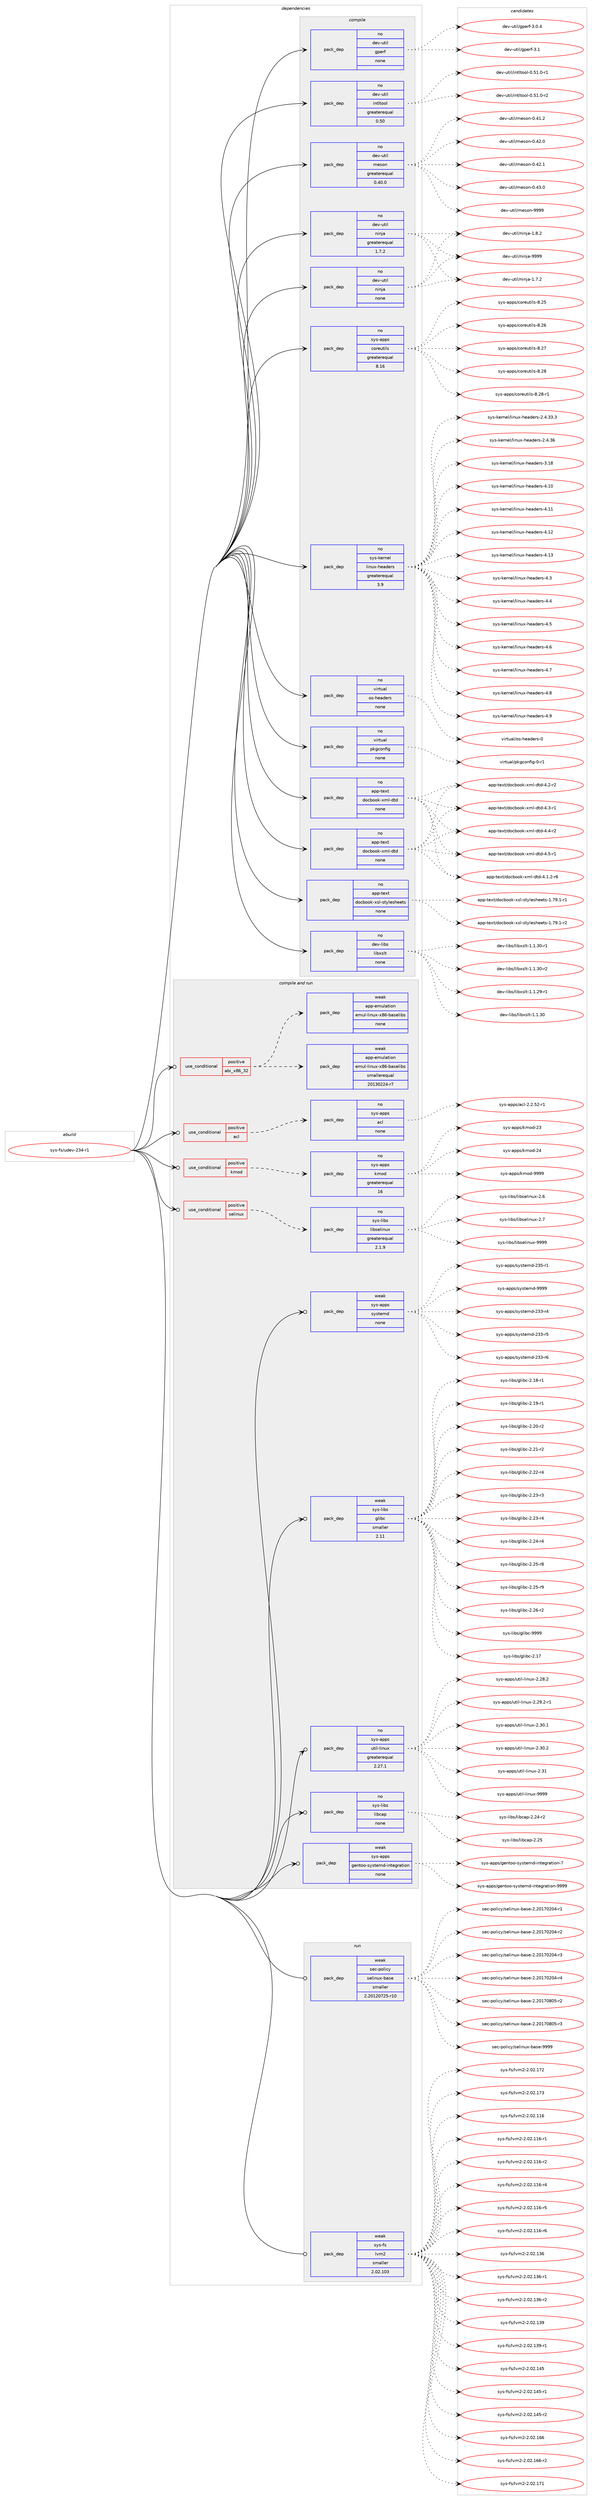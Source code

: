 digraph prolog {

# *************
# Graph options
# *************

newrank=true;
concentrate=true;
compound=true;
graph [rankdir=LR,fontname=Helvetica,fontsize=10,ranksep=1.5];#, ranksep=2.5, nodesep=0.2];
edge  [arrowhead=vee];
node  [fontname=Helvetica,fontsize=10];

# **********
# The ebuild
# **********

subgraph cluster_leftcol {
color=gray;
rank=same;
label=<<i>ebuild</i>>;
id [label="sys-fs/udev-234-r1", color=red, width=4, href="../sys-fs/udev-234-r1.svg"];
}

# ****************
# The dependencies
# ****************

subgraph cluster_midcol {
color=gray;
label=<<i>dependencies</i>>;
subgraph cluster_compile {
fillcolor="#eeeeee";
style=filled;
label=<<i>compile</i>>;
subgraph pack363888 {
dependency489694 [label=<<TABLE BORDER="0" CELLBORDER="1" CELLSPACING="0" CELLPADDING="4" WIDTH="220"><TR><TD ROWSPAN="6" CELLPADDING="30">pack_dep</TD></TR><TR><TD WIDTH="110">no</TD></TR><TR><TD>app-text</TD></TR><TR><TD>docbook-xml-dtd</TD></TR><TR><TD>none</TD></TR><TR><TD></TD></TR></TABLE>>, shape=none, color=blue];
}
id:e -> dependency489694:w [weight=20,style="solid",arrowhead="vee"];
subgraph pack363889 {
dependency489695 [label=<<TABLE BORDER="0" CELLBORDER="1" CELLSPACING="0" CELLPADDING="4" WIDTH="220"><TR><TD ROWSPAN="6" CELLPADDING="30">pack_dep</TD></TR><TR><TD WIDTH="110">no</TD></TR><TR><TD>app-text</TD></TR><TR><TD>docbook-xml-dtd</TD></TR><TR><TD>none</TD></TR><TR><TD></TD></TR></TABLE>>, shape=none, color=blue];
}
id:e -> dependency489695:w [weight=20,style="solid",arrowhead="vee"];
subgraph pack363890 {
dependency489696 [label=<<TABLE BORDER="0" CELLBORDER="1" CELLSPACING="0" CELLPADDING="4" WIDTH="220"><TR><TD ROWSPAN="6" CELLPADDING="30">pack_dep</TD></TR><TR><TD WIDTH="110">no</TD></TR><TR><TD>app-text</TD></TR><TR><TD>docbook-xsl-stylesheets</TD></TR><TR><TD>none</TD></TR><TR><TD></TD></TR></TABLE>>, shape=none, color=blue];
}
id:e -> dependency489696:w [weight=20,style="solid",arrowhead="vee"];
subgraph pack363891 {
dependency489697 [label=<<TABLE BORDER="0" CELLBORDER="1" CELLSPACING="0" CELLPADDING="4" WIDTH="220"><TR><TD ROWSPAN="6" CELLPADDING="30">pack_dep</TD></TR><TR><TD WIDTH="110">no</TD></TR><TR><TD>dev-libs</TD></TR><TR><TD>libxslt</TD></TR><TR><TD>none</TD></TR><TR><TD></TD></TR></TABLE>>, shape=none, color=blue];
}
id:e -> dependency489697:w [weight=20,style="solid",arrowhead="vee"];
subgraph pack363892 {
dependency489698 [label=<<TABLE BORDER="0" CELLBORDER="1" CELLSPACING="0" CELLPADDING="4" WIDTH="220"><TR><TD ROWSPAN="6" CELLPADDING="30">pack_dep</TD></TR><TR><TD WIDTH="110">no</TD></TR><TR><TD>dev-util</TD></TR><TR><TD>gperf</TD></TR><TR><TD>none</TD></TR><TR><TD></TD></TR></TABLE>>, shape=none, color=blue];
}
id:e -> dependency489698:w [weight=20,style="solid",arrowhead="vee"];
subgraph pack363893 {
dependency489699 [label=<<TABLE BORDER="0" CELLBORDER="1" CELLSPACING="0" CELLPADDING="4" WIDTH="220"><TR><TD ROWSPAN="6" CELLPADDING="30">pack_dep</TD></TR><TR><TD WIDTH="110">no</TD></TR><TR><TD>dev-util</TD></TR><TR><TD>intltool</TD></TR><TR><TD>greaterequal</TD></TR><TR><TD>0.50</TD></TR></TABLE>>, shape=none, color=blue];
}
id:e -> dependency489699:w [weight=20,style="solid",arrowhead="vee"];
subgraph pack363894 {
dependency489700 [label=<<TABLE BORDER="0" CELLBORDER="1" CELLSPACING="0" CELLPADDING="4" WIDTH="220"><TR><TD ROWSPAN="6" CELLPADDING="30">pack_dep</TD></TR><TR><TD WIDTH="110">no</TD></TR><TR><TD>dev-util</TD></TR><TR><TD>meson</TD></TR><TR><TD>greaterequal</TD></TR><TR><TD>0.40.0</TD></TR></TABLE>>, shape=none, color=blue];
}
id:e -> dependency489700:w [weight=20,style="solid",arrowhead="vee"];
subgraph pack363895 {
dependency489701 [label=<<TABLE BORDER="0" CELLBORDER="1" CELLSPACING="0" CELLPADDING="4" WIDTH="220"><TR><TD ROWSPAN="6" CELLPADDING="30">pack_dep</TD></TR><TR><TD WIDTH="110">no</TD></TR><TR><TD>dev-util</TD></TR><TR><TD>ninja</TD></TR><TR><TD>greaterequal</TD></TR><TR><TD>1.7.2</TD></TR></TABLE>>, shape=none, color=blue];
}
id:e -> dependency489701:w [weight=20,style="solid",arrowhead="vee"];
subgraph pack363896 {
dependency489702 [label=<<TABLE BORDER="0" CELLBORDER="1" CELLSPACING="0" CELLPADDING="4" WIDTH="220"><TR><TD ROWSPAN="6" CELLPADDING="30">pack_dep</TD></TR><TR><TD WIDTH="110">no</TD></TR><TR><TD>dev-util</TD></TR><TR><TD>ninja</TD></TR><TR><TD>none</TD></TR><TR><TD></TD></TR></TABLE>>, shape=none, color=blue];
}
id:e -> dependency489702:w [weight=20,style="solid",arrowhead="vee"];
subgraph pack363897 {
dependency489703 [label=<<TABLE BORDER="0" CELLBORDER="1" CELLSPACING="0" CELLPADDING="4" WIDTH="220"><TR><TD ROWSPAN="6" CELLPADDING="30">pack_dep</TD></TR><TR><TD WIDTH="110">no</TD></TR><TR><TD>sys-apps</TD></TR><TR><TD>coreutils</TD></TR><TR><TD>greaterequal</TD></TR><TR><TD>8.16</TD></TR></TABLE>>, shape=none, color=blue];
}
id:e -> dependency489703:w [weight=20,style="solid",arrowhead="vee"];
subgraph pack363898 {
dependency489704 [label=<<TABLE BORDER="0" CELLBORDER="1" CELLSPACING="0" CELLPADDING="4" WIDTH="220"><TR><TD ROWSPAN="6" CELLPADDING="30">pack_dep</TD></TR><TR><TD WIDTH="110">no</TD></TR><TR><TD>sys-kernel</TD></TR><TR><TD>linux-headers</TD></TR><TR><TD>greaterequal</TD></TR><TR><TD>3.9</TD></TR></TABLE>>, shape=none, color=blue];
}
id:e -> dependency489704:w [weight=20,style="solid",arrowhead="vee"];
subgraph pack363899 {
dependency489705 [label=<<TABLE BORDER="0" CELLBORDER="1" CELLSPACING="0" CELLPADDING="4" WIDTH="220"><TR><TD ROWSPAN="6" CELLPADDING="30">pack_dep</TD></TR><TR><TD WIDTH="110">no</TD></TR><TR><TD>virtual</TD></TR><TR><TD>os-headers</TD></TR><TR><TD>none</TD></TR><TR><TD></TD></TR></TABLE>>, shape=none, color=blue];
}
id:e -> dependency489705:w [weight=20,style="solid",arrowhead="vee"];
subgraph pack363900 {
dependency489706 [label=<<TABLE BORDER="0" CELLBORDER="1" CELLSPACING="0" CELLPADDING="4" WIDTH="220"><TR><TD ROWSPAN="6" CELLPADDING="30">pack_dep</TD></TR><TR><TD WIDTH="110">no</TD></TR><TR><TD>virtual</TD></TR><TR><TD>pkgconfig</TD></TR><TR><TD>none</TD></TR><TR><TD></TD></TR></TABLE>>, shape=none, color=blue];
}
id:e -> dependency489706:w [weight=20,style="solid",arrowhead="vee"];
}
subgraph cluster_compileandrun {
fillcolor="#eeeeee";
style=filled;
label=<<i>compile and run</i>>;
subgraph cond117227 {
dependency489707 [label=<<TABLE BORDER="0" CELLBORDER="1" CELLSPACING="0" CELLPADDING="4"><TR><TD ROWSPAN="3" CELLPADDING="10">use_conditional</TD></TR><TR><TD>positive</TD></TR><TR><TD>abi_x86_32</TD></TR></TABLE>>, shape=none, color=red];
subgraph pack363901 {
dependency489708 [label=<<TABLE BORDER="0" CELLBORDER="1" CELLSPACING="0" CELLPADDING="4" WIDTH="220"><TR><TD ROWSPAN="6" CELLPADDING="30">pack_dep</TD></TR><TR><TD WIDTH="110">weak</TD></TR><TR><TD>app-emulation</TD></TR><TR><TD>emul-linux-x86-baselibs</TD></TR><TR><TD>smallerequal</TD></TR><TR><TD>20130224-r7</TD></TR></TABLE>>, shape=none, color=blue];
}
dependency489707:e -> dependency489708:w [weight=20,style="dashed",arrowhead="vee"];
subgraph pack363902 {
dependency489709 [label=<<TABLE BORDER="0" CELLBORDER="1" CELLSPACING="0" CELLPADDING="4" WIDTH="220"><TR><TD ROWSPAN="6" CELLPADDING="30">pack_dep</TD></TR><TR><TD WIDTH="110">weak</TD></TR><TR><TD>app-emulation</TD></TR><TR><TD>emul-linux-x86-baselibs</TD></TR><TR><TD>none</TD></TR><TR><TD></TD></TR></TABLE>>, shape=none, color=blue];
}
dependency489707:e -> dependency489709:w [weight=20,style="dashed",arrowhead="vee"];
}
id:e -> dependency489707:w [weight=20,style="solid",arrowhead="odotvee"];
subgraph cond117228 {
dependency489710 [label=<<TABLE BORDER="0" CELLBORDER="1" CELLSPACING="0" CELLPADDING="4"><TR><TD ROWSPAN="3" CELLPADDING="10">use_conditional</TD></TR><TR><TD>positive</TD></TR><TR><TD>acl</TD></TR></TABLE>>, shape=none, color=red];
subgraph pack363903 {
dependency489711 [label=<<TABLE BORDER="0" CELLBORDER="1" CELLSPACING="0" CELLPADDING="4" WIDTH="220"><TR><TD ROWSPAN="6" CELLPADDING="30">pack_dep</TD></TR><TR><TD WIDTH="110">no</TD></TR><TR><TD>sys-apps</TD></TR><TR><TD>acl</TD></TR><TR><TD>none</TD></TR><TR><TD></TD></TR></TABLE>>, shape=none, color=blue];
}
dependency489710:e -> dependency489711:w [weight=20,style="dashed",arrowhead="vee"];
}
id:e -> dependency489710:w [weight=20,style="solid",arrowhead="odotvee"];
subgraph cond117229 {
dependency489712 [label=<<TABLE BORDER="0" CELLBORDER="1" CELLSPACING="0" CELLPADDING="4"><TR><TD ROWSPAN="3" CELLPADDING="10">use_conditional</TD></TR><TR><TD>positive</TD></TR><TR><TD>kmod</TD></TR></TABLE>>, shape=none, color=red];
subgraph pack363904 {
dependency489713 [label=<<TABLE BORDER="0" CELLBORDER="1" CELLSPACING="0" CELLPADDING="4" WIDTH="220"><TR><TD ROWSPAN="6" CELLPADDING="30">pack_dep</TD></TR><TR><TD WIDTH="110">no</TD></TR><TR><TD>sys-apps</TD></TR><TR><TD>kmod</TD></TR><TR><TD>greaterequal</TD></TR><TR><TD>16</TD></TR></TABLE>>, shape=none, color=blue];
}
dependency489712:e -> dependency489713:w [weight=20,style="dashed",arrowhead="vee"];
}
id:e -> dependency489712:w [weight=20,style="solid",arrowhead="odotvee"];
subgraph cond117230 {
dependency489714 [label=<<TABLE BORDER="0" CELLBORDER="1" CELLSPACING="0" CELLPADDING="4"><TR><TD ROWSPAN="3" CELLPADDING="10">use_conditional</TD></TR><TR><TD>positive</TD></TR><TR><TD>selinux</TD></TR></TABLE>>, shape=none, color=red];
subgraph pack363905 {
dependency489715 [label=<<TABLE BORDER="0" CELLBORDER="1" CELLSPACING="0" CELLPADDING="4" WIDTH="220"><TR><TD ROWSPAN="6" CELLPADDING="30">pack_dep</TD></TR><TR><TD WIDTH="110">no</TD></TR><TR><TD>sys-libs</TD></TR><TR><TD>libselinux</TD></TR><TR><TD>greaterequal</TD></TR><TR><TD>2.1.9</TD></TR></TABLE>>, shape=none, color=blue];
}
dependency489714:e -> dependency489715:w [weight=20,style="dashed",arrowhead="vee"];
}
id:e -> dependency489714:w [weight=20,style="solid",arrowhead="odotvee"];
subgraph pack363906 {
dependency489716 [label=<<TABLE BORDER="0" CELLBORDER="1" CELLSPACING="0" CELLPADDING="4" WIDTH="220"><TR><TD ROWSPAN="6" CELLPADDING="30">pack_dep</TD></TR><TR><TD WIDTH="110">no</TD></TR><TR><TD>sys-apps</TD></TR><TR><TD>util-linux</TD></TR><TR><TD>greaterequal</TD></TR><TR><TD>2.27.1</TD></TR></TABLE>>, shape=none, color=blue];
}
id:e -> dependency489716:w [weight=20,style="solid",arrowhead="odotvee"];
subgraph pack363907 {
dependency489717 [label=<<TABLE BORDER="0" CELLBORDER="1" CELLSPACING="0" CELLPADDING="4" WIDTH="220"><TR><TD ROWSPAN="6" CELLPADDING="30">pack_dep</TD></TR><TR><TD WIDTH="110">no</TD></TR><TR><TD>sys-libs</TD></TR><TR><TD>libcap</TD></TR><TR><TD>none</TD></TR><TR><TD></TD></TR></TABLE>>, shape=none, color=blue];
}
id:e -> dependency489717:w [weight=20,style="solid",arrowhead="odotvee"];
subgraph pack363908 {
dependency489718 [label=<<TABLE BORDER="0" CELLBORDER="1" CELLSPACING="0" CELLPADDING="4" WIDTH="220"><TR><TD ROWSPAN="6" CELLPADDING="30">pack_dep</TD></TR><TR><TD WIDTH="110">weak</TD></TR><TR><TD>sys-apps</TD></TR><TR><TD>gentoo-systemd-integration</TD></TR><TR><TD>none</TD></TR><TR><TD></TD></TR></TABLE>>, shape=none, color=blue];
}
id:e -> dependency489718:w [weight=20,style="solid",arrowhead="odotvee"];
subgraph pack363909 {
dependency489719 [label=<<TABLE BORDER="0" CELLBORDER="1" CELLSPACING="0" CELLPADDING="4" WIDTH="220"><TR><TD ROWSPAN="6" CELLPADDING="30">pack_dep</TD></TR><TR><TD WIDTH="110">weak</TD></TR><TR><TD>sys-apps</TD></TR><TR><TD>systemd</TD></TR><TR><TD>none</TD></TR><TR><TD></TD></TR></TABLE>>, shape=none, color=blue];
}
id:e -> dependency489719:w [weight=20,style="solid",arrowhead="odotvee"];
subgraph pack363910 {
dependency489720 [label=<<TABLE BORDER="0" CELLBORDER="1" CELLSPACING="0" CELLPADDING="4" WIDTH="220"><TR><TD ROWSPAN="6" CELLPADDING="30">pack_dep</TD></TR><TR><TD WIDTH="110">weak</TD></TR><TR><TD>sys-libs</TD></TR><TR><TD>glibc</TD></TR><TR><TD>smaller</TD></TR><TR><TD>2.11</TD></TR></TABLE>>, shape=none, color=blue];
}
id:e -> dependency489720:w [weight=20,style="solid",arrowhead="odotvee"];
}
subgraph cluster_run {
fillcolor="#eeeeee";
style=filled;
label=<<i>run</i>>;
subgraph pack363911 {
dependency489721 [label=<<TABLE BORDER="0" CELLBORDER="1" CELLSPACING="0" CELLPADDING="4" WIDTH="220"><TR><TD ROWSPAN="6" CELLPADDING="30">pack_dep</TD></TR><TR><TD WIDTH="110">weak</TD></TR><TR><TD>sec-policy</TD></TR><TR><TD>selinux-base</TD></TR><TR><TD>smaller</TD></TR><TR><TD>2.20120725-r10</TD></TR></TABLE>>, shape=none, color=blue];
}
id:e -> dependency489721:w [weight=20,style="solid",arrowhead="odot"];
subgraph pack363912 {
dependency489722 [label=<<TABLE BORDER="0" CELLBORDER="1" CELLSPACING="0" CELLPADDING="4" WIDTH="220"><TR><TD ROWSPAN="6" CELLPADDING="30">pack_dep</TD></TR><TR><TD WIDTH="110">weak</TD></TR><TR><TD>sys-fs</TD></TR><TR><TD>lvm2</TD></TR><TR><TD>smaller</TD></TR><TR><TD>2.02.103</TD></TR></TABLE>>, shape=none, color=blue];
}
id:e -> dependency489722:w [weight=20,style="solid",arrowhead="odot"];
}
}

# **************
# The candidates
# **************

subgraph cluster_choices {
rank=same;
color=gray;
label=<<i>candidates</i>>;

subgraph choice363888 {
color=black;
nodesep=1;
choice971121124511610112011647100111999811111110745120109108451001161004552464946504511454 [label="app-text/docbook-xml-dtd-4.1.2-r6", color=red, width=4,href="../app-text/docbook-xml-dtd-4.1.2-r6.svg"];
choice97112112451161011201164710011199981111111074512010910845100116100455246504511450 [label="app-text/docbook-xml-dtd-4.2-r2", color=red, width=4,href="../app-text/docbook-xml-dtd-4.2-r2.svg"];
choice97112112451161011201164710011199981111111074512010910845100116100455246514511449 [label="app-text/docbook-xml-dtd-4.3-r1", color=red, width=4,href="../app-text/docbook-xml-dtd-4.3-r1.svg"];
choice97112112451161011201164710011199981111111074512010910845100116100455246524511450 [label="app-text/docbook-xml-dtd-4.4-r2", color=red, width=4,href="../app-text/docbook-xml-dtd-4.4-r2.svg"];
choice97112112451161011201164710011199981111111074512010910845100116100455246534511449 [label="app-text/docbook-xml-dtd-4.5-r1", color=red, width=4,href="../app-text/docbook-xml-dtd-4.5-r1.svg"];
dependency489694:e -> choice971121124511610112011647100111999811111110745120109108451001161004552464946504511454:w [style=dotted,weight="100"];
dependency489694:e -> choice97112112451161011201164710011199981111111074512010910845100116100455246504511450:w [style=dotted,weight="100"];
dependency489694:e -> choice97112112451161011201164710011199981111111074512010910845100116100455246514511449:w [style=dotted,weight="100"];
dependency489694:e -> choice97112112451161011201164710011199981111111074512010910845100116100455246524511450:w [style=dotted,weight="100"];
dependency489694:e -> choice97112112451161011201164710011199981111111074512010910845100116100455246534511449:w [style=dotted,weight="100"];
}
subgraph choice363889 {
color=black;
nodesep=1;
choice971121124511610112011647100111999811111110745120109108451001161004552464946504511454 [label="app-text/docbook-xml-dtd-4.1.2-r6", color=red, width=4,href="../app-text/docbook-xml-dtd-4.1.2-r6.svg"];
choice97112112451161011201164710011199981111111074512010910845100116100455246504511450 [label="app-text/docbook-xml-dtd-4.2-r2", color=red, width=4,href="../app-text/docbook-xml-dtd-4.2-r2.svg"];
choice97112112451161011201164710011199981111111074512010910845100116100455246514511449 [label="app-text/docbook-xml-dtd-4.3-r1", color=red, width=4,href="../app-text/docbook-xml-dtd-4.3-r1.svg"];
choice97112112451161011201164710011199981111111074512010910845100116100455246524511450 [label="app-text/docbook-xml-dtd-4.4-r2", color=red, width=4,href="../app-text/docbook-xml-dtd-4.4-r2.svg"];
choice97112112451161011201164710011199981111111074512010910845100116100455246534511449 [label="app-text/docbook-xml-dtd-4.5-r1", color=red, width=4,href="../app-text/docbook-xml-dtd-4.5-r1.svg"];
dependency489695:e -> choice971121124511610112011647100111999811111110745120109108451001161004552464946504511454:w [style=dotted,weight="100"];
dependency489695:e -> choice97112112451161011201164710011199981111111074512010910845100116100455246504511450:w [style=dotted,weight="100"];
dependency489695:e -> choice97112112451161011201164710011199981111111074512010910845100116100455246514511449:w [style=dotted,weight="100"];
dependency489695:e -> choice97112112451161011201164710011199981111111074512010910845100116100455246524511450:w [style=dotted,weight="100"];
dependency489695:e -> choice97112112451161011201164710011199981111111074512010910845100116100455246534511449:w [style=dotted,weight="100"];
}
subgraph choice363890 {
color=black;
nodesep=1;
choice97112112451161011201164710011199981111111074512011510845115116121108101115104101101116115454946555746494511449 [label="app-text/docbook-xsl-stylesheets-1.79.1-r1", color=red, width=4,href="../app-text/docbook-xsl-stylesheets-1.79.1-r1.svg"];
choice97112112451161011201164710011199981111111074512011510845115116121108101115104101101116115454946555746494511450 [label="app-text/docbook-xsl-stylesheets-1.79.1-r2", color=red, width=4,href="../app-text/docbook-xsl-stylesheets-1.79.1-r2.svg"];
dependency489696:e -> choice97112112451161011201164710011199981111111074512011510845115116121108101115104101101116115454946555746494511449:w [style=dotted,weight="100"];
dependency489696:e -> choice97112112451161011201164710011199981111111074512011510845115116121108101115104101101116115454946555746494511450:w [style=dotted,weight="100"];
}
subgraph choice363891 {
color=black;
nodesep=1;
choice10010111845108105981154710810598120115108116454946494650574511449 [label="dev-libs/libxslt-1.1.29-r1", color=red, width=4,href="../dev-libs/libxslt-1.1.29-r1.svg"];
choice1001011184510810598115471081059812011510811645494649465148 [label="dev-libs/libxslt-1.1.30", color=red, width=4,href="../dev-libs/libxslt-1.1.30.svg"];
choice10010111845108105981154710810598120115108116454946494651484511449 [label="dev-libs/libxslt-1.1.30-r1", color=red, width=4,href="../dev-libs/libxslt-1.1.30-r1.svg"];
choice10010111845108105981154710810598120115108116454946494651484511450 [label="dev-libs/libxslt-1.1.30-r2", color=red, width=4,href="../dev-libs/libxslt-1.1.30-r2.svg"];
dependency489697:e -> choice10010111845108105981154710810598120115108116454946494650574511449:w [style=dotted,weight="100"];
dependency489697:e -> choice1001011184510810598115471081059812011510811645494649465148:w [style=dotted,weight="100"];
dependency489697:e -> choice10010111845108105981154710810598120115108116454946494651484511449:w [style=dotted,weight="100"];
dependency489697:e -> choice10010111845108105981154710810598120115108116454946494651484511450:w [style=dotted,weight="100"];
}
subgraph choice363892 {
color=black;
nodesep=1;
choice1001011184511711610510847103112101114102455146484652 [label="dev-util/gperf-3.0.4", color=red, width=4,href="../dev-util/gperf-3.0.4.svg"];
choice100101118451171161051084710311210111410245514649 [label="dev-util/gperf-3.1", color=red, width=4,href="../dev-util/gperf-3.1.svg"];
dependency489698:e -> choice1001011184511711610510847103112101114102455146484652:w [style=dotted,weight="100"];
dependency489698:e -> choice100101118451171161051084710311210111410245514649:w [style=dotted,weight="100"];
}
subgraph choice363893 {
color=black;
nodesep=1;
choice1001011184511711610510847105110116108116111111108454846534946484511449 [label="dev-util/intltool-0.51.0-r1", color=red, width=4,href="../dev-util/intltool-0.51.0-r1.svg"];
choice1001011184511711610510847105110116108116111111108454846534946484511450 [label="dev-util/intltool-0.51.0-r2", color=red, width=4,href="../dev-util/intltool-0.51.0-r2.svg"];
dependency489699:e -> choice1001011184511711610510847105110116108116111111108454846534946484511449:w [style=dotted,weight="100"];
dependency489699:e -> choice1001011184511711610510847105110116108116111111108454846534946484511450:w [style=dotted,weight="100"];
}
subgraph choice363894 {
color=black;
nodesep=1;
choice100101118451171161051084710910111511111045484652494650 [label="dev-util/meson-0.41.2", color=red, width=4,href="../dev-util/meson-0.41.2.svg"];
choice100101118451171161051084710910111511111045484652504648 [label="dev-util/meson-0.42.0", color=red, width=4,href="../dev-util/meson-0.42.0.svg"];
choice100101118451171161051084710910111511111045484652504649 [label="dev-util/meson-0.42.1", color=red, width=4,href="../dev-util/meson-0.42.1.svg"];
choice100101118451171161051084710910111511111045484652514648 [label="dev-util/meson-0.43.0", color=red, width=4,href="../dev-util/meson-0.43.0.svg"];
choice10010111845117116105108471091011151111104557575757 [label="dev-util/meson-9999", color=red, width=4,href="../dev-util/meson-9999.svg"];
dependency489700:e -> choice100101118451171161051084710910111511111045484652494650:w [style=dotted,weight="100"];
dependency489700:e -> choice100101118451171161051084710910111511111045484652504648:w [style=dotted,weight="100"];
dependency489700:e -> choice100101118451171161051084710910111511111045484652504649:w [style=dotted,weight="100"];
dependency489700:e -> choice100101118451171161051084710910111511111045484652514648:w [style=dotted,weight="100"];
dependency489700:e -> choice10010111845117116105108471091011151111104557575757:w [style=dotted,weight="100"];
}
subgraph choice363895 {
color=black;
nodesep=1;
choice100101118451171161051084711010511010697454946554650 [label="dev-util/ninja-1.7.2", color=red, width=4,href="../dev-util/ninja-1.7.2.svg"];
choice100101118451171161051084711010511010697454946564650 [label="dev-util/ninja-1.8.2", color=red, width=4,href="../dev-util/ninja-1.8.2.svg"];
choice1001011184511711610510847110105110106974557575757 [label="dev-util/ninja-9999", color=red, width=4,href="../dev-util/ninja-9999.svg"];
dependency489701:e -> choice100101118451171161051084711010511010697454946554650:w [style=dotted,weight="100"];
dependency489701:e -> choice100101118451171161051084711010511010697454946564650:w [style=dotted,weight="100"];
dependency489701:e -> choice1001011184511711610510847110105110106974557575757:w [style=dotted,weight="100"];
}
subgraph choice363896 {
color=black;
nodesep=1;
choice100101118451171161051084711010511010697454946554650 [label="dev-util/ninja-1.7.2", color=red, width=4,href="../dev-util/ninja-1.7.2.svg"];
choice100101118451171161051084711010511010697454946564650 [label="dev-util/ninja-1.8.2", color=red, width=4,href="../dev-util/ninja-1.8.2.svg"];
choice1001011184511711610510847110105110106974557575757 [label="dev-util/ninja-9999", color=red, width=4,href="../dev-util/ninja-9999.svg"];
dependency489702:e -> choice100101118451171161051084711010511010697454946554650:w [style=dotted,weight="100"];
dependency489702:e -> choice100101118451171161051084711010511010697454946564650:w [style=dotted,weight="100"];
dependency489702:e -> choice1001011184511711610510847110105110106974557575757:w [style=dotted,weight="100"];
}
subgraph choice363897 {
color=black;
nodesep=1;
choice115121115459711211211547991111141011171161051081154556465053 [label="sys-apps/coreutils-8.25", color=red, width=4,href="../sys-apps/coreutils-8.25.svg"];
choice115121115459711211211547991111141011171161051081154556465054 [label="sys-apps/coreutils-8.26", color=red, width=4,href="../sys-apps/coreutils-8.26.svg"];
choice115121115459711211211547991111141011171161051081154556465055 [label="sys-apps/coreutils-8.27", color=red, width=4,href="../sys-apps/coreutils-8.27.svg"];
choice115121115459711211211547991111141011171161051081154556465056 [label="sys-apps/coreutils-8.28", color=red, width=4,href="../sys-apps/coreutils-8.28.svg"];
choice1151211154597112112115479911111410111711610510811545564650564511449 [label="sys-apps/coreutils-8.28-r1", color=red, width=4,href="../sys-apps/coreutils-8.28-r1.svg"];
dependency489703:e -> choice115121115459711211211547991111141011171161051081154556465053:w [style=dotted,weight="100"];
dependency489703:e -> choice115121115459711211211547991111141011171161051081154556465054:w [style=dotted,weight="100"];
dependency489703:e -> choice115121115459711211211547991111141011171161051081154556465055:w [style=dotted,weight="100"];
dependency489703:e -> choice115121115459711211211547991111141011171161051081154556465056:w [style=dotted,weight="100"];
dependency489703:e -> choice1151211154597112112115479911111410111711610510811545564650564511449:w [style=dotted,weight="100"];
}
subgraph choice363898 {
color=black;
nodesep=1;
choice11512111545107101114110101108471081051101171204510410197100101114115455046524651514651 [label="sys-kernel/linux-headers-2.4.33.3", color=red, width=4,href="../sys-kernel/linux-headers-2.4.33.3.svg"];
choice1151211154510710111411010110847108105110117120451041019710010111411545504652465154 [label="sys-kernel/linux-headers-2.4.36", color=red, width=4,href="../sys-kernel/linux-headers-2.4.36.svg"];
choice115121115451071011141101011084710810511011712045104101971001011141154551464956 [label="sys-kernel/linux-headers-3.18", color=red, width=4,href="../sys-kernel/linux-headers-3.18.svg"];
choice115121115451071011141101011084710810511011712045104101971001011141154552464948 [label="sys-kernel/linux-headers-4.10", color=red, width=4,href="../sys-kernel/linux-headers-4.10.svg"];
choice115121115451071011141101011084710810511011712045104101971001011141154552464949 [label="sys-kernel/linux-headers-4.11", color=red, width=4,href="../sys-kernel/linux-headers-4.11.svg"];
choice115121115451071011141101011084710810511011712045104101971001011141154552464950 [label="sys-kernel/linux-headers-4.12", color=red, width=4,href="../sys-kernel/linux-headers-4.12.svg"];
choice115121115451071011141101011084710810511011712045104101971001011141154552464951 [label="sys-kernel/linux-headers-4.13", color=red, width=4,href="../sys-kernel/linux-headers-4.13.svg"];
choice1151211154510710111411010110847108105110117120451041019710010111411545524651 [label="sys-kernel/linux-headers-4.3", color=red, width=4,href="../sys-kernel/linux-headers-4.3.svg"];
choice1151211154510710111411010110847108105110117120451041019710010111411545524652 [label="sys-kernel/linux-headers-4.4", color=red, width=4,href="../sys-kernel/linux-headers-4.4.svg"];
choice1151211154510710111411010110847108105110117120451041019710010111411545524653 [label="sys-kernel/linux-headers-4.5", color=red, width=4,href="../sys-kernel/linux-headers-4.5.svg"];
choice1151211154510710111411010110847108105110117120451041019710010111411545524654 [label="sys-kernel/linux-headers-4.6", color=red, width=4,href="../sys-kernel/linux-headers-4.6.svg"];
choice1151211154510710111411010110847108105110117120451041019710010111411545524655 [label="sys-kernel/linux-headers-4.7", color=red, width=4,href="../sys-kernel/linux-headers-4.7.svg"];
choice1151211154510710111411010110847108105110117120451041019710010111411545524656 [label="sys-kernel/linux-headers-4.8", color=red, width=4,href="../sys-kernel/linux-headers-4.8.svg"];
choice1151211154510710111411010110847108105110117120451041019710010111411545524657 [label="sys-kernel/linux-headers-4.9", color=red, width=4,href="../sys-kernel/linux-headers-4.9.svg"];
dependency489704:e -> choice11512111545107101114110101108471081051101171204510410197100101114115455046524651514651:w [style=dotted,weight="100"];
dependency489704:e -> choice1151211154510710111411010110847108105110117120451041019710010111411545504652465154:w [style=dotted,weight="100"];
dependency489704:e -> choice115121115451071011141101011084710810511011712045104101971001011141154551464956:w [style=dotted,weight="100"];
dependency489704:e -> choice115121115451071011141101011084710810511011712045104101971001011141154552464948:w [style=dotted,weight="100"];
dependency489704:e -> choice115121115451071011141101011084710810511011712045104101971001011141154552464949:w [style=dotted,weight="100"];
dependency489704:e -> choice115121115451071011141101011084710810511011712045104101971001011141154552464950:w [style=dotted,weight="100"];
dependency489704:e -> choice115121115451071011141101011084710810511011712045104101971001011141154552464951:w [style=dotted,weight="100"];
dependency489704:e -> choice1151211154510710111411010110847108105110117120451041019710010111411545524651:w [style=dotted,weight="100"];
dependency489704:e -> choice1151211154510710111411010110847108105110117120451041019710010111411545524652:w [style=dotted,weight="100"];
dependency489704:e -> choice1151211154510710111411010110847108105110117120451041019710010111411545524653:w [style=dotted,weight="100"];
dependency489704:e -> choice1151211154510710111411010110847108105110117120451041019710010111411545524654:w [style=dotted,weight="100"];
dependency489704:e -> choice1151211154510710111411010110847108105110117120451041019710010111411545524655:w [style=dotted,weight="100"];
dependency489704:e -> choice1151211154510710111411010110847108105110117120451041019710010111411545524656:w [style=dotted,weight="100"];
dependency489704:e -> choice1151211154510710111411010110847108105110117120451041019710010111411545524657:w [style=dotted,weight="100"];
}
subgraph choice363899 {
color=black;
nodesep=1;
choice118105114116117971084711111545104101971001011141154548 [label="virtual/os-headers-0", color=red, width=4,href="../virtual/os-headers-0.svg"];
dependency489705:e -> choice118105114116117971084711111545104101971001011141154548:w [style=dotted,weight="100"];
}
subgraph choice363900 {
color=black;
nodesep=1;
choice11810511411611797108471121071039911111010210510345484511449 [label="virtual/pkgconfig-0-r1", color=red, width=4,href="../virtual/pkgconfig-0-r1.svg"];
dependency489706:e -> choice11810511411611797108471121071039911111010210510345484511449:w [style=dotted,weight="100"];
}
subgraph choice363901 {
color=black;
nodesep=1;
}
subgraph choice363902 {
color=black;
nodesep=1;
}
subgraph choice363903 {
color=black;
nodesep=1;
choice1151211154597112112115479799108455046504653504511449 [label="sys-apps/acl-2.2.52-r1", color=red, width=4,href="../sys-apps/acl-2.2.52-r1.svg"];
dependency489711:e -> choice1151211154597112112115479799108455046504653504511449:w [style=dotted,weight="100"];
}
subgraph choice363904 {
color=black;
nodesep=1;
choice115121115459711211211547107109111100455051 [label="sys-apps/kmod-23", color=red, width=4,href="../sys-apps/kmod-23.svg"];
choice115121115459711211211547107109111100455052 [label="sys-apps/kmod-24", color=red, width=4,href="../sys-apps/kmod-24.svg"];
choice1151211154597112112115471071091111004557575757 [label="sys-apps/kmod-9999", color=red, width=4,href="../sys-apps/kmod-9999.svg"];
dependency489713:e -> choice115121115459711211211547107109111100455051:w [style=dotted,weight="100"];
dependency489713:e -> choice115121115459711211211547107109111100455052:w [style=dotted,weight="100"];
dependency489713:e -> choice1151211154597112112115471071091111004557575757:w [style=dotted,weight="100"];
}
subgraph choice363905 {
color=black;
nodesep=1;
choice1151211154510810598115471081059811510110810511011712045504654 [label="sys-libs/libselinux-2.6", color=red, width=4,href="../sys-libs/libselinux-2.6.svg"];
choice1151211154510810598115471081059811510110810511011712045504655 [label="sys-libs/libselinux-2.7", color=red, width=4,href="../sys-libs/libselinux-2.7.svg"];
choice115121115451081059811547108105981151011081051101171204557575757 [label="sys-libs/libselinux-9999", color=red, width=4,href="../sys-libs/libselinux-9999.svg"];
dependency489715:e -> choice1151211154510810598115471081059811510110810511011712045504654:w [style=dotted,weight="100"];
dependency489715:e -> choice1151211154510810598115471081059811510110810511011712045504655:w [style=dotted,weight="100"];
dependency489715:e -> choice115121115451081059811547108105981151011081051101171204557575757:w [style=dotted,weight="100"];
}
subgraph choice363906 {
color=black;
nodesep=1;
choice1151211154597112112115471171161051084510810511011712045504650564650 [label="sys-apps/util-linux-2.28.2", color=red, width=4,href="../sys-apps/util-linux-2.28.2.svg"];
choice11512111545971121121154711711610510845108105110117120455046505746504511449 [label="sys-apps/util-linux-2.29.2-r1", color=red, width=4,href="../sys-apps/util-linux-2.29.2-r1.svg"];
choice1151211154597112112115471171161051084510810511011712045504651484649 [label="sys-apps/util-linux-2.30.1", color=red, width=4,href="../sys-apps/util-linux-2.30.1.svg"];
choice1151211154597112112115471171161051084510810511011712045504651484650 [label="sys-apps/util-linux-2.30.2", color=red, width=4,href="../sys-apps/util-linux-2.30.2.svg"];
choice115121115459711211211547117116105108451081051101171204550465149 [label="sys-apps/util-linux-2.31", color=red, width=4,href="../sys-apps/util-linux-2.31.svg"];
choice115121115459711211211547117116105108451081051101171204557575757 [label="sys-apps/util-linux-9999", color=red, width=4,href="../sys-apps/util-linux-9999.svg"];
dependency489716:e -> choice1151211154597112112115471171161051084510810511011712045504650564650:w [style=dotted,weight="100"];
dependency489716:e -> choice11512111545971121121154711711610510845108105110117120455046505746504511449:w [style=dotted,weight="100"];
dependency489716:e -> choice1151211154597112112115471171161051084510810511011712045504651484649:w [style=dotted,weight="100"];
dependency489716:e -> choice1151211154597112112115471171161051084510810511011712045504651484650:w [style=dotted,weight="100"];
dependency489716:e -> choice115121115459711211211547117116105108451081051101171204550465149:w [style=dotted,weight="100"];
dependency489716:e -> choice115121115459711211211547117116105108451081051101171204557575757:w [style=dotted,weight="100"];
}
subgraph choice363907 {
color=black;
nodesep=1;
choice11512111545108105981154710810598999711245504650524511450 [label="sys-libs/libcap-2.24-r2", color=red, width=4,href="../sys-libs/libcap-2.24-r2.svg"];
choice1151211154510810598115471081059899971124550465053 [label="sys-libs/libcap-2.25", color=red, width=4,href="../sys-libs/libcap-2.25.svg"];
dependency489717:e -> choice11512111545108105981154710810598999711245504650524511450:w [style=dotted,weight="100"];
dependency489717:e -> choice1151211154510810598115471081059899971124550465053:w [style=dotted,weight="100"];
}
subgraph choice363908 {
color=black;
nodesep=1;
choice1151211154597112112115471031011101161111114511512111511610110910045105110116101103114971161051111104555 [label="sys-apps/gentoo-systemd-integration-7", color=red, width=4,href="../sys-apps/gentoo-systemd-integration-7.svg"];
choice1151211154597112112115471031011101161111114511512111511610110910045105110116101103114971161051111104557575757 [label="sys-apps/gentoo-systemd-integration-9999", color=red, width=4,href="../sys-apps/gentoo-systemd-integration-9999.svg"];
dependency489718:e -> choice1151211154597112112115471031011101161111114511512111511610110910045105110116101103114971161051111104555:w [style=dotted,weight="100"];
dependency489718:e -> choice1151211154597112112115471031011101161111114511512111511610110910045105110116101103114971161051111104557575757:w [style=dotted,weight="100"];
}
subgraph choice363909 {
color=black;
nodesep=1;
choice115121115459711211211547115121115116101109100455051514511452 [label="sys-apps/systemd-233-r4", color=red, width=4,href="../sys-apps/systemd-233-r4.svg"];
choice115121115459711211211547115121115116101109100455051514511453 [label="sys-apps/systemd-233-r5", color=red, width=4,href="../sys-apps/systemd-233-r5.svg"];
choice115121115459711211211547115121115116101109100455051514511454 [label="sys-apps/systemd-233-r6", color=red, width=4,href="../sys-apps/systemd-233-r6.svg"];
choice115121115459711211211547115121115116101109100455051534511449 [label="sys-apps/systemd-235-r1", color=red, width=4,href="../sys-apps/systemd-235-r1.svg"];
choice1151211154597112112115471151211151161011091004557575757 [label="sys-apps/systemd-9999", color=red, width=4,href="../sys-apps/systemd-9999.svg"];
dependency489719:e -> choice115121115459711211211547115121115116101109100455051514511452:w [style=dotted,weight="100"];
dependency489719:e -> choice115121115459711211211547115121115116101109100455051514511453:w [style=dotted,weight="100"];
dependency489719:e -> choice115121115459711211211547115121115116101109100455051514511454:w [style=dotted,weight="100"];
dependency489719:e -> choice115121115459711211211547115121115116101109100455051534511449:w [style=dotted,weight="100"];
dependency489719:e -> choice1151211154597112112115471151211151161011091004557575757:w [style=dotted,weight="100"];
}
subgraph choice363910 {
color=black;
nodesep=1;
choice11512111545108105981154710310810598994550464955 [label="sys-libs/glibc-2.17", color=red, width=4,href="../sys-libs/glibc-2.17.svg"];
choice115121115451081059811547103108105989945504649564511449 [label="sys-libs/glibc-2.18-r1", color=red, width=4,href="../sys-libs/glibc-2.18-r1.svg"];
choice115121115451081059811547103108105989945504649574511449 [label="sys-libs/glibc-2.19-r1", color=red, width=4,href="../sys-libs/glibc-2.19-r1.svg"];
choice115121115451081059811547103108105989945504650484511450 [label="sys-libs/glibc-2.20-r2", color=red, width=4,href="../sys-libs/glibc-2.20-r2.svg"];
choice115121115451081059811547103108105989945504650494511450 [label="sys-libs/glibc-2.21-r2", color=red, width=4,href="../sys-libs/glibc-2.21-r2.svg"];
choice115121115451081059811547103108105989945504650504511452 [label="sys-libs/glibc-2.22-r4", color=red, width=4,href="../sys-libs/glibc-2.22-r4.svg"];
choice115121115451081059811547103108105989945504650514511451 [label="sys-libs/glibc-2.23-r3", color=red, width=4,href="../sys-libs/glibc-2.23-r3.svg"];
choice115121115451081059811547103108105989945504650514511452 [label="sys-libs/glibc-2.23-r4", color=red, width=4,href="../sys-libs/glibc-2.23-r4.svg"];
choice115121115451081059811547103108105989945504650524511452 [label="sys-libs/glibc-2.24-r4", color=red, width=4,href="../sys-libs/glibc-2.24-r4.svg"];
choice115121115451081059811547103108105989945504650534511456 [label="sys-libs/glibc-2.25-r8", color=red, width=4,href="../sys-libs/glibc-2.25-r8.svg"];
choice115121115451081059811547103108105989945504650534511457 [label="sys-libs/glibc-2.25-r9", color=red, width=4,href="../sys-libs/glibc-2.25-r9.svg"];
choice115121115451081059811547103108105989945504650544511450 [label="sys-libs/glibc-2.26-r2", color=red, width=4,href="../sys-libs/glibc-2.26-r2.svg"];
choice11512111545108105981154710310810598994557575757 [label="sys-libs/glibc-9999", color=red, width=4,href="../sys-libs/glibc-9999.svg"];
dependency489720:e -> choice11512111545108105981154710310810598994550464955:w [style=dotted,weight="100"];
dependency489720:e -> choice115121115451081059811547103108105989945504649564511449:w [style=dotted,weight="100"];
dependency489720:e -> choice115121115451081059811547103108105989945504649574511449:w [style=dotted,weight="100"];
dependency489720:e -> choice115121115451081059811547103108105989945504650484511450:w [style=dotted,weight="100"];
dependency489720:e -> choice115121115451081059811547103108105989945504650494511450:w [style=dotted,weight="100"];
dependency489720:e -> choice115121115451081059811547103108105989945504650504511452:w [style=dotted,weight="100"];
dependency489720:e -> choice115121115451081059811547103108105989945504650514511451:w [style=dotted,weight="100"];
dependency489720:e -> choice115121115451081059811547103108105989945504650514511452:w [style=dotted,weight="100"];
dependency489720:e -> choice115121115451081059811547103108105989945504650524511452:w [style=dotted,weight="100"];
dependency489720:e -> choice115121115451081059811547103108105989945504650534511456:w [style=dotted,weight="100"];
dependency489720:e -> choice115121115451081059811547103108105989945504650534511457:w [style=dotted,weight="100"];
dependency489720:e -> choice115121115451081059811547103108105989945504650544511450:w [style=dotted,weight="100"];
dependency489720:e -> choice11512111545108105981154710310810598994557575757:w [style=dotted,weight="100"];
}
subgraph choice363911 {
color=black;
nodesep=1;
choice1151019945112111108105991214711510110810511011712045989711510145504650484955485048524511449 [label="sec-policy/selinux-base-2.20170204-r1", color=red, width=4,href="../sec-policy/selinux-base-2.20170204-r1.svg"];
choice1151019945112111108105991214711510110810511011712045989711510145504650484955485048524511450 [label="sec-policy/selinux-base-2.20170204-r2", color=red, width=4,href="../sec-policy/selinux-base-2.20170204-r2.svg"];
choice1151019945112111108105991214711510110810511011712045989711510145504650484955485048524511451 [label="sec-policy/selinux-base-2.20170204-r3", color=red, width=4,href="../sec-policy/selinux-base-2.20170204-r3.svg"];
choice1151019945112111108105991214711510110810511011712045989711510145504650484955485048524511452 [label="sec-policy/selinux-base-2.20170204-r4", color=red, width=4,href="../sec-policy/selinux-base-2.20170204-r4.svg"];
choice1151019945112111108105991214711510110810511011712045989711510145504650484955485648534511450 [label="sec-policy/selinux-base-2.20170805-r2", color=red, width=4,href="../sec-policy/selinux-base-2.20170805-r2.svg"];
choice1151019945112111108105991214711510110810511011712045989711510145504650484955485648534511451 [label="sec-policy/selinux-base-2.20170805-r3", color=red, width=4,href="../sec-policy/selinux-base-2.20170805-r3.svg"];
choice115101994511211110810599121471151011081051101171204598971151014557575757 [label="sec-policy/selinux-base-9999", color=red, width=4,href="../sec-policy/selinux-base-9999.svg"];
dependency489721:e -> choice1151019945112111108105991214711510110810511011712045989711510145504650484955485048524511449:w [style=dotted,weight="100"];
dependency489721:e -> choice1151019945112111108105991214711510110810511011712045989711510145504650484955485048524511450:w [style=dotted,weight="100"];
dependency489721:e -> choice1151019945112111108105991214711510110810511011712045989711510145504650484955485048524511451:w [style=dotted,weight="100"];
dependency489721:e -> choice1151019945112111108105991214711510110810511011712045989711510145504650484955485048524511452:w [style=dotted,weight="100"];
dependency489721:e -> choice1151019945112111108105991214711510110810511011712045989711510145504650484955485648534511450:w [style=dotted,weight="100"];
dependency489721:e -> choice1151019945112111108105991214711510110810511011712045989711510145504650484955485648534511451:w [style=dotted,weight="100"];
dependency489721:e -> choice115101994511211110810599121471151011081051101171204598971151014557575757:w [style=dotted,weight="100"];
}
subgraph choice363912 {
color=black;
nodesep=1;
choice115121115451021154710811810950455046485046494954 [label="sys-fs/lvm2-2.02.116", color=red, width=4,href="../sys-fs/lvm2-2.02.116.svg"];
choice1151211154510211547108118109504550464850464949544511449 [label="sys-fs/lvm2-2.02.116-r1", color=red, width=4,href="../sys-fs/lvm2-2.02.116-r1.svg"];
choice1151211154510211547108118109504550464850464949544511450 [label="sys-fs/lvm2-2.02.116-r2", color=red, width=4,href="../sys-fs/lvm2-2.02.116-r2.svg"];
choice1151211154510211547108118109504550464850464949544511452 [label="sys-fs/lvm2-2.02.116-r4", color=red, width=4,href="../sys-fs/lvm2-2.02.116-r4.svg"];
choice1151211154510211547108118109504550464850464949544511453 [label="sys-fs/lvm2-2.02.116-r5", color=red, width=4,href="../sys-fs/lvm2-2.02.116-r5.svg"];
choice1151211154510211547108118109504550464850464949544511454 [label="sys-fs/lvm2-2.02.116-r6", color=red, width=4,href="../sys-fs/lvm2-2.02.116-r6.svg"];
choice115121115451021154710811810950455046485046495154 [label="sys-fs/lvm2-2.02.136", color=red, width=4,href="../sys-fs/lvm2-2.02.136.svg"];
choice1151211154510211547108118109504550464850464951544511449 [label="sys-fs/lvm2-2.02.136-r1", color=red, width=4,href="../sys-fs/lvm2-2.02.136-r1.svg"];
choice1151211154510211547108118109504550464850464951544511450 [label="sys-fs/lvm2-2.02.136-r2", color=red, width=4,href="../sys-fs/lvm2-2.02.136-r2.svg"];
choice115121115451021154710811810950455046485046495157 [label="sys-fs/lvm2-2.02.139", color=red, width=4,href="../sys-fs/lvm2-2.02.139.svg"];
choice1151211154510211547108118109504550464850464951574511449 [label="sys-fs/lvm2-2.02.139-r1", color=red, width=4,href="../sys-fs/lvm2-2.02.139-r1.svg"];
choice115121115451021154710811810950455046485046495253 [label="sys-fs/lvm2-2.02.145", color=red, width=4,href="../sys-fs/lvm2-2.02.145.svg"];
choice1151211154510211547108118109504550464850464952534511449 [label="sys-fs/lvm2-2.02.145-r1", color=red, width=4,href="../sys-fs/lvm2-2.02.145-r1.svg"];
choice1151211154510211547108118109504550464850464952534511450 [label="sys-fs/lvm2-2.02.145-r2", color=red, width=4,href="../sys-fs/lvm2-2.02.145-r2.svg"];
choice115121115451021154710811810950455046485046495454 [label="sys-fs/lvm2-2.02.166", color=red, width=4,href="../sys-fs/lvm2-2.02.166.svg"];
choice1151211154510211547108118109504550464850464954544511450 [label="sys-fs/lvm2-2.02.166-r2", color=red, width=4,href="../sys-fs/lvm2-2.02.166-r2.svg"];
choice115121115451021154710811810950455046485046495549 [label="sys-fs/lvm2-2.02.171", color=red, width=4,href="../sys-fs/lvm2-2.02.171.svg"];
choice115121115451021154710811810950455046485046495550 [label="sys-fs/lvm2-2.02.172", color=red, width=4,href="../sys-fs/lvm2-2.02.172.svg"];
choice115121115451021154710811810950455046485046495551 [label="sys-fs/lvm2-2.02.173", color=red, width=4,href="../sys-fs/lvm2-2.02.173.svg"];
dependency489722:e -> choice115121115451021154710811810950455046485046494954:w [style=dotted,weight="100"];
dependency489722:e -> choice1151211154510211547108118109504550464850464949544511449:w [style=dotted,weight="100"];
dependency489722:e -> choice1151211154510211547108118109504550464850464949544511450:w [style=dotted,weight="100"];
dependency489722:e -> choice1151211154510211547108118109504550464850464949544511452:w [style=dotted,weight="100"];
dependency489722:e -> choice1151211154510211547108118109504550464850464949544511453:w [style=dotted,weight="100"];
dependency489722:e -> choice1151211154510211547108118109504550464850464949544511454:w [style=dotted,weight="100"];
dependency489722:e -> choice115121115451021154710811810950455046485046495154:w [style=dotted,weight="100"];
dependency489722:e -> choice1151211154510211547108118109504550464850464951544511449:w [style=dotted,weight="100"];
dependency489722:e -> choice1151211154510211547108118109504550464850464951544511450:w [style=dotted,weight="100"];
dependency489722:e -> choice115121115451021154710811810950455046485046495157:w [style=dotted,weight="100"];
dependency489722:e -> choice1151211154510211547108118109504550464850464951574511449:w [style=dotted,weight="100"];
dependency489722:e -> choice115121115451021154710811810950455046485046495253:w [style=dotted,weight="100"];
dependency489722:e -> choice1151211154510211547108118109504550464850464952534511449:w [style=dotted,weight="100"];
dependency489722:e -> choice1151211154510211547108118109504550464850464952534511450:w [style=dotted,weight="100"];
dependency489722:e -> choice115121115451021154710811810950455046485046495454:w [style=dotted,weight="100"];
dependency489722:e -> choice1151211154510211547108118109504550464850464954544511450:w [style=dotted,weight="100"];
dependency489722:e -> choice115121115451021154710811810950455046485046495549:w [style=dotted,weight="100"];
dependency489722:e -> choice115121115451021154710811810950455046485046495550:w [style=dotted,weight="100"];
dependency489722:e -> choice115121115451021154710811810950455046485046495551:w [style=dotted,weight="100"];
}
}

}
